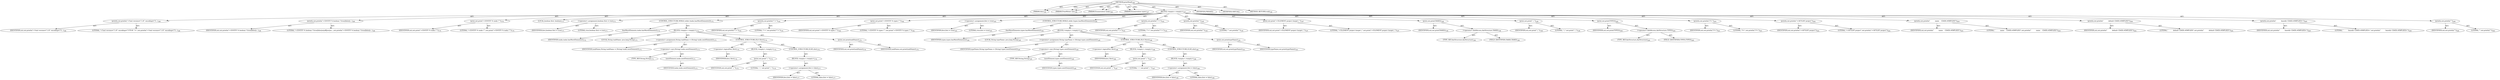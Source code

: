 digraph "printHead" {  
"111669149698" [label = <(METHOD,printHead)<SUB>166</SUB>> ]
"115964116997" [label = <(PARAM,this)<SUB>166</SUB>> ]
"115964116998" [label = <(PARAM,PrintWriter out)<SUB>166</SUB>> ]
"115964116999" [label = <(PARAM,Enumeration tasks)<SUB>166</SUB>> ]
"115964117000" [label = <(PARAM,Enumeration types)<SUB>167</SUB>> ]
"25769803792" [label = <(BLOCK,&lt;empty&gt;,&lt;empty&gt;)<SUB>167</SUB>> ]
"30064771145" [label = <(println,out.println(&quot;&lt;?xml version=\&quot;1.0\&quot; encoding=\&quot;U...)<SUB>168</SUB>> ]
"68719476797" [label = <(IDENTIFIER,out,out.println(&quot;&lt;?xml version=\&quot;1.0\&quot; encoding=\&quot;U...)<SUB>168</SUB>> ]
"90194313222" [label = <(LITERAL,&quot;&lt;?xml version=\&quot;1.0\&quot; encoding=\&quot;UTF-8\&quot; ?&gt;&quot;,out.println(&quot;&lt;?xml version=\&quot;1.0\&quot; encoding=\&quot;U...)<SUB>168</SUB>> ]
"30064771146" [label = <(println,out.println(&quot;&lt;!ENTITY % boolean \&quot;(true|false|o...)<SUB>169</SUB>> ]
"68719476798" [label = <(IDENTIFIER,out,out.println(&quot;&lt;!ENTITY % boolean \&quot;(true|false|o...)<SUB>169</SUB>> ]
"90194313223" [label = <(LITERAL,&quot;&lt;!ENTITY % boolean \&quot;(true|false|on|off|yes|no...,out.println(&quot;&lt;!ENTITY % boolean \&quot;(true|false|o...)<SUB>169</SUB>> ]
"30064771147" [label = <(print,out.print(&quot;&lt;!ENTITY % tasks \&quot;&quot;))<SUB>170</SUB>> ]
"68719476799" [label = <(IDENTIFIER,out,out.print(&quot;&lt;!ENTITY % tasks \&quot;&quot;))<SUB>170</SUB>> ]
"90194313224" [label = <(LITERAL,&quot;&lt;!ENTITY % tasks \&quot;&quot;,out.print(&quot;&lt;!ENTITY % tasks \&quot;&quot;))<SUB>170</SUB>> ]
"94489280522" [label = <(LOCAL,boolean first: boolean)<SUB>171</SUB>> ]
"30064771148" [label = <(&lt;operator&gt;.assignment,boolean first = true)<SUB>171</SUB>> ]
"68719476800" [label = <(IDENTIFIER,first,boolean first = true)<SUB>171</SUB>> ]
"90194313225" [label = <(LITERAL,true,boolean first = true)<SUB>171</SUB>> ]
"47244640265" [label = <(CONTROL_STRUCTURE,WHILE,while (tasks.hasMoreElements()))<SUB>172</SUB>> ]
"30064771149" [label = <(hasMoreElements,tasks.hasMoreElements())<SUB>172</SUB>> ]
"68719476801" [label = <(IDENTIFIER,tasks,tasks.hasMoreElements())<SUB>172</SUB>> ]
"25769803793" [label = <(BLOCK,&lt;empty&gt;,&lt;empty&gt;)<SUB>172</SUB>> ]
"94489280523" [label = <(LOCAL,String taskName: java.lang.String)<SUB>173</SUB>> ]
"30064771150" [label = <(&lt;operator&gt;.assignment,String taskName = (String) tasks.nextElement())<SUB>173</SUB>> ]
"68719476802" [label = <(IDENTIFIER,taskName,String taskName = (String) tasks.nextElement())<SUB>173</SUB>> ]
"30064771151" [label = <(&lt;operator&gt;.cast,(String) tasks.nextElement())<SUB>173</SUB>> ]
"180388626436" [label = <(TYPE_REF,String,String)<SUB>173</SUB>> ]
"30064771152" [label = <(nextElement,tasks.nextElement())<SUB>173</SUB>> ]
"68719476803" [label = <(IDENTIFIER,tasks,tasks.nextElement())<SUB>173</SUB>> ]
"47244640266" [label = <(CONTROL_STRUCTURE,IF,if (!first))<SUB>174</SUB>> ]
"30064771153" [label = <(&lt;operator&gt;.logicalNot,!first)<SUB>174</SUB>> ]
"68719476804" [label = <(IDENTIFIER,first,!first)<SUB>174</SUB>> ]
"25769803794" [label = <(BLOCK,&lt;empty&gt;,&lt;empty&gt;)<SUB>174</SUB>> ]
"30064771154" [label = <(print,out.print(&quot; | &quot;))<SUB>175</SUB>> ]
"68719476805" [label = <(IDENTIFIER,out,out.print(&quot; | &quot;))<SUB>175</SUB>> ]
"90194313226" [label = <(LITERAL,&quot; | &quot;,out.print(&quot; | &quot;))<SUB>175</SUB>> ]
"47244640267" [label = <(CONTROL_STRUCTURE,ELSE,else)<SUB>176</SUB>> ]
"25769803795" [label = <(BLOCK,&lt;empty&gt;,&lt;empty&gt;)<SUB>176</SUB>> ]
"30064771155" [label = <(&lt;operator&gt;.assignment,first = false)<SUB>177</SUB>> ]
"68719476806" [label = <(IDENTIFIER,first,first = false)<SUB>177</SUB>> ]
"90194313227" [label = <(LITERAL,false,first = false)<SUB>177</SUB>> ]
"30064771156" [label = <(print,out.print(taskName))<SUB>179</SUB>> ]
"68719476807" [label = <(IDENTIFIER,out,out.print(taskName))<SUB>179</SUB>> ]
"68719476808" [label = <(IDENTIFIER,taskName,out.print(taskName))<SUB>179</SUB>> ]
"30064771157" [label = <(println,out.println(&quot;\&quot;&gt;&quot;))<SUB>181</SUB>> ]
"68719476809" [label = <(IDENTIFIER,out,out.println(&quot;\&quot;&gt;&quot;))<SUB>181</SUB>> ]
"90194313228" [label = <(LITERAL,&quot;\&quot;&gt;&quot;,out.println(&quot;\&quot;&gt;&quot;))<SUB>181</SUB>> ]
"30064771158" [label = <(print,out.print(&quot;&lt;!ENTITY % types \&quot;&quot;))<SUB>182</SUB>> ]
"68719476810" [label = <(IDENTIFIER,out,out.print(&quot;&lt;!ENTITY % types \&quot;&quot;))<SUB>182</SUB>> ]
"90194313229" [label = <(LITERAL,&quot;&lt;!ENTITY % types \&quot;&quot;,out.print(&quot;&lt;!ENTITY % types \&quot;&quot;))<SUB>182</SUB>> ]
"30064771159" [label = <(&lt;operator&gt;.assignment,first = true)<SUB>183</SUB>> ]
"68719476811" [label = <(IDENTIFIER,first,first = true)<SUB>183</SUB>> ]
"90194313230" [label = <(LITERAL,true,first = true)<SUB>183</SUB>> ]
"47244640268" [label = <(CONTROL_STRUCTURE,WHILE,while (types.hasMoreElements()))<SUB>184</SUB>> ]
"30064771160" [label = <(hasMoreElements,types.hasMoreElements())<SUB>184</SUB>> ]
"68719476812" [label = <(IDENTIFIER,types,types.hasMoreElements())<SUB>184</SUB>> ]
"25769803796" [label = <(BLOCK,&lt;empty&gt;,&lt;empty&gt;)<SUB>184</SUB>> ]
"94489280524" [label = <(LOCAL,String typeName: java.lang.String)<SUB>185</SUB>> ]
"30064771161" [label = <(&lt;operator&gt;.assignment,String typeName = (String) types.nextElement())<SUB>185</SUB>> ]
"68719476813" [label = <(IDENTIFIER,typeName,String typeName = (String) types.nextElement())<SUB>185</SUB>> ]
"30064771162" [label = <(&lt;operator&gt;.cast,(String) types.nextElement())<SUB>185</SUB>> ]
"180388626437" [label = <(TYPE_REF,String,String)<SUB>185</SUB>> ]
"30064771163" [label = <(nextElement,types.nextElement())<SUB>185</SUB>> ]
"68719476814" [label = <(IDENTIFIER,types,types.nextElement())<SUB>185</SUB>> ]
"47244640269" [label = <(CONTROL_STRUCTURE,IF,if (!first))<SUB>186</SUB>> ]
"30064771164" [label = <(&lt;operator&gt;.logicalNot,!first)<SUB>186</SUB>> ]
"68719476815" [label = <(IDENTIFIER,first,!first)<SUB>186</SUB>> ]
"25769803797" [label = <(BLOCK,&lt;empty&gt;,&lt;empty&gt;)<SUB>186</SUB>> ]
"30064771165" [label = <(print,out.print(&quot; | &quot;))<SUB>187</SUB>> ]
"68719476816" [label = <(IDENTIFIER,out,out.print(&quot; | &quot;))<SUB>187</SUB>> ]
"90194313231" [label = <(LITERAL,&quot; | &quot;,out.print(&quot; | &quot;))<SUB>187</SUB>> ]
"47244640270" [label = <(CONTROL_STRUCTURE,ELSE,else)<SUB>188</SUB>> ]
"25769803798" [label = <(BLOCK,&lt;empty&gt;,&lt;empty&gt;)<SUB>188</SUB>> ]
"30064771166" [label = <(&lt;operator&gt;.assignment,first = false)<SUB>189</SUB>> ]
"68719476817" [label = <(IDENTIFIER,first,first = false)<SUB>189</SUB>> ]
"90194313232" [label = <(LITERAL,false,first = false)<SUB>189</SUB>> ]
"30064771167" [label = <(print,out.print(typeName))<SUB>191</SUB>> ]
"68719476818" [label = <(IDENTIFIER,out,out.print(typeName))<SUB>191</SUB>> ]
"68719476819" [label = <(IDENTIFIER,typeName,out.print(typeName))<SUB>191</SUB>> ]
"30064771168" [label = <(println,out.println(&quot;\&quot;&gt;&quot;))<SUB>193</SUB>> ]
"68719476820" [label = <(IDENTIFIER,out,out.println(&quot;\&quot;&gt;&quot;))<SUB>193</SUB>> ]
"90194313233" [label = <(LITERAL,&quot;\&quot;&gt;&quot;,out.println(&quot;\&quot;&gt;&quot;))<SUB>193</SUB>> ]
"30064771169" [label = <(println,out.println(&quot;&quot;))<SUB>195</SUB>> ]
"68719476821" [label = <(IDENTIFIER,out,out.println(&quot;&quot;))<SUB>195</SUB>> ]
"90194313234" [label = <(LITERAL,&quot;&quot;,out.println(&quot;&quot;))<SUB>195</SUB>> ]
"30064771170" [label = <(print,out.print(&quot;&lt;!ELEMENT project (target | &quot;))<SUB>197</SUB>> ]
"68719476822" [label = <(IDENTIFIER,out,out.print(&quot;&lt;!ELEMENT project (target | &quot;))<SUB>197</SUB>> ]
"90194313235" [label = <(LITERAL,&quot;&lt;!ELEMENT project (target | &quot;,out.print(&quot;&lt;!ELEMENT project (target | &quot;))<SUB>197</SUB>> ]
"30064771171" [label = <(print,out.print(TASKS))<SUB>198</SUB>> ]
"68719476823" [label = <(IDENTIFIER,out,out.print(TASKS))<SUB>198</SUB>> ]
"30064771172" [label = <(&lt;operator&gt;.fieldAccess,AntStructure.TASKS)<SUB>198</SUB>> ]
"180388626438" [label = <(TYPE_REF,AntStructure,AntStructure)<SUB>198</SUB>> ]
"55834574854" [label = <(FIELD_IDENTIFIER,TASKS,TASKS)<SUB>198</SUB>> ]
"30064771173" [label = <(print,out.print(&quot; | &quot;))<SUB>199</SUB>> ]
"68719476824" [label = <(IDENTIFIER,out,out.print(&quot; | &quot;))<SUB>199</SUB>> ]
"90194313236" [label = <(LITERAL,&quot; | &quot;,out.print(&quot; | &quot;))<SUB>199</SUB>> ]
"30064771174" [label = <(print,out.print(TYPES))<SUB>200</SUB>> ]
"68719476825" [label = <(IDENTIFIER,out,out.print(TYPES))<SUB>200</SUB>> ]
"30064771175" [label = <(&lt;operator&gt;.fieldAccess,AntStructure.TYPES)<SUB>200</SUB>> ]
"180388626439" [label = <(TYPE_REF,AntStructure,AntStructure)<SUB>200</SUB>> ]
"55834574855" [label = <(FIELD_IDENTIFIER,TYPES,TYPES)<SUB>200</SUB>> ]
"30064771176" [label = <(println,out.println(&quot;)*&gt;&quot;))<SUB>201</SUB>> ]
"68719476826" [label = <(IDENTIFIER,out,out.println(&quot;)*&gt;&quot;))<SUB>201</SUB>> ]
"90194313237" [label = <(LITERAL,&quot;)*&gt;&quot;,out.println(&quot;)*&gt;&quot;))<SUB>201</SUB>> ]
"30064771177" [label = <(println,out.println(&quot;&lt;!ATTLIST project&quot;))<SUB>202</SUB>> ]
"68719476827" [label = <(IDENTIFIER,out,out.println(&quot;&lt;!ATTLIST project&quot;))<SUB>202</SUB>> ]
"90194313238" [label = <(LITERAL,&quot;&lt;!ATTLIST project&quot;,out.println(&quot;&lt;!ATTLIST project&quot;))<SUB>202</SUB>> ]
"30064771178" [label = <(println,out.println(&quot;          name    CDATA #IMPLIED&quot;))<SUB>203</SUB>> ]
"68719476828" [label = <(IDENTIFIER,out,out.println(&quot;          name    CDATA #IMPLIED&quot;))<SUB>203</SUB>> ]
"90194313239" [label = <(LITERAL,&quot;          name    CDATA #IMPLIED&quot;,out.println(&quot;          name    CDATA #IMPLIED&quot;))<SUB>203</SUB>> ]
"30064771179" [label = <(println,out.println(&quot;          default CDATA #IMPLIED&quot;))<SUB>204</SUB>> ]
"68719476829" [label = <(IDENTIFIER,out,out.println(&quot;          default CDATA #IMPLIED&quot;))<SUB>204</SUB>> ]
"90194313240" [label = <(LITERAL,&quot;          default CDATA #IMPLIED&quot;,out.println(&quot;          default CDATA #IMPLIED&quot;))<SUB>204</SUB>> ]
"30064771180" [label = <(println,out.println(&quot;          basedir CDATA #IMPLIED&gt;&quot;))<SUB>205</SUB>> ]
"68719476830" [label = <(IDENTIFIER,out,out.println(&quot;          basedir CDATA #IMPLIED&gt;&quot;))<SUB>205</SUB>> ]
"90194313241" [label = <(LITERAL,&quot;          basedir CDATA #IMPLIED&gt;&quot;,out.println(&quot;          basedir CDATA #IMPLIED&gt;&quot;))<SUB>205</SUB>> ]
"30064771181" [label = <(println,out.println(&quot;&quot;))<SUB>206</SUB>> ]
"68719476831" [label = <(IDENTIFIER,out,out.println(&quot;&quot;))<SUB>206</SUB>> ]
"90194313242" [label = <(LITERAL,&quot;&quot;,out.println(&quot;&quot;))<SUB>206</SUB>> ]
"133143986189" [label = <(MODIFIER,PRIVATE)> ]
"133143986190" [label = <(MODIFIER,VIRTUAL)> ]
"128849018882" [label = <(METHOD_RETURN,void)<SUB>166</SUB>> ]
  "111669149698" -> "115964116997"  [ label = "AST: "] 
  "111669149698" -> "115964116998"  [ label = "AST: "] 
  "111669149698" -> "115964116999"  [ label = "AST: "] 
  "111669149698" -> "115964117000"  [ label = "AST: "] 
  "111669149698" -> "25769803792"  [ label = "AST: "] 
  "111669149698" -> "133143986189"  [ label = "AST: "] 
  "111669149698" -> "133143986190"  [ label = "AST: "] 
  "111669149698" -> "128849018882"  [ label = "AST: "] 
  "25769803792" -> "30064771145"  [ label = "AST: "] 
  "25769803792" -> "30064771146"  [ label = "AST: "] 
  "25769803792" -> "30064771147"  [ label = "AST: "] 
  "25769803792" -> "94489280522"  [ label = "AST: "] 
  "25769803792" -> "30064771148"  [ label = "AST: "] 
  "25769803792" -> "47244640265"  [ label = "AST: "] 
  "25769803792" -> "30064771157"  [ label = "AST: "] 
  "25769803792" -> "30064771158"  [ label = "AST: "] 
  "25769803792" -> "30064771159"  [ label = "AST: "] 
  "25769803792" -> "47244640268"  [ label = "AST: "] 
  "25769803792" -> "30064771168"  [ label = "AST: "] 
  "25769803792" -> "30064771169"  [ label = "AST: "] 
  "25769803792" -> "30064771170"  [ label = "AST: "] 
  "25769803792" -> "30064771171"  [ label = "AST: "] 
  "25769803792" -> "30064771173"  [ label = "AST: "] 
  "25769803792" -> "30064771174"  [ label = "AST: "] 
  "25769803792" -> "30064771176"  [ label = "AST: "] 
  "25769803792" -> "30064771177"  [ label = "AST: "] 
  "25769803792" -> "30064771178"  [ label = "AST: "] 
  "25769803792" -> "30064771179"  [ label = "AST: "] 
  "25769803792" -> "30064771180"  [ label = "AST: "] 
  "25769803792" -> "30064771181"  [ label = "AST: "] 
  "30064771145" -> "68719476797"  [ label = "AST: "] 
  "30064771145" -> "90194313222"  [ label = "AST: "] 
  "30064771146" -> "68719476798"  [ label = "AST: "] 
  "30064771146" -> "90194313223"  [ label = "AST: "] 
  "30064771147" -> "68719476799"  [ label = "AST: "] 
  "30064771147" -> "90194313224"  [ label = "AST: "] 
  "30064771148" -> "68719476800"  [ label = "AST: "] 
  "30064771148" -> "90194313225"  [ label = "AST: "] 
  "47244640265" -> "30064771149"  [ label = "AST: "] 
  "47244640265" -> "25769803793"  [ label = "AST: "] 
  "30064771149" -> "68719476801"  [ label = "AST: "] 
  "25769803793" -> "94489280523"  [ label = "AST: "] 
  "25769803793" -> "30064771150"  [ label = "AST: "] 
  "25769803793" -> "47244640266"  [ label = "AST: "] 
  "25769803793" -> "30064771156"  [ label = "AST: "] 
  "30064771150" -> "68719476802"  [ label = "AST: "] 
  "30064771150" -> "30064771151"  [ label = "AST: "] 
  "30064771151" -> "180388626436"  [ label = "AST: "] 
  "30064771151" -> "30064771152"  [ label = "AST: "] 
  "30064771152" -> "68719476803"  [ label = "AST: "] 
  "47244640266" -> "30064771153"  [ label = "AST: "] 
  "47244640266" -> "25769803794"  [ label = "AST: "] 
  "47244640266" -> "47244640267"  [ label = "AST: "] 
  "30064771153" -> "68719476804"  [ label = "AST: "] 
  "25769803794" -> "30064771154"  [ label = "AST: "] 
  "30064771154" -> "68719476805"  [ label = "AST: "] 
  "30064771154" -> "90194313226"  [ label = "AST: "] 
  "47244640267" -> "25769803795"  [ label = "AST: "] 
  "25769803795" -> "30064771155"  [ label = "AST: "] 
  "30064771155" -> "68719476806"  [ label = "AST: "] 
  "30064771155" -> "90194313227"  [ label = "AST: "] 
  "30064771156" -> "68719476807"  [ label = "AST: "] 
  "30064771156" -> "68719476808"  [ label = "AST: "] 
  "30064771157" -> "68719476809"  [ label = "AST: "] 
  "30064771157" -> "90194313228"  [ label = "AST: "] 
  "30064771158" -> "68719476810"  [ label = "AST: "] 
  "30064771158" -> "90194313229"  [ label = "AST: "] 
  "30064771159" -> "68719476811"  [ label = "AST: "] 
  "30064771159" -> "90194313230"  [ label = "AST: "] 
  "47244640268" -> "30064771160"  [ label = "AST: "] 
  "47244640268" -> "25769803796"  [ label = "AST: "] 
  "30064771160" -> "68719476812"  [ label = "AST: "] 
  "25769803796" -> "94489280524"  [ label = "AST: "] 
  "25769803796" -> "30064771161"  [ label = "AST: "] 
  "25769803796" -> "47244640269"  [ label = "AST: "] 
  "25769803796" -> "30064771167"  [ label = "AST: "] 
  "30064771161" -> "68719476813"  [ label = "AST: "] 
  "30064771161" -> "30064771162"  [ label = "AST: "] 
  "30064771162" -> "180388626437"  [ label = "AST: "] 
  "30064771162" -> "30064771163"  [ label = "AST: "] 
  "30064771163" -> "68719476814"  [ label = "AST: "] 
  "47244640269" -> "30064771164"  [ label = "AST: "] 
  "47244640269" -> "25769803797"  [ label = "AST: "] 
  "47244640269" -> "47244640270"  [ label = "AST: "] 
  "30064771164" -> "68719476815"  [ label = "AST: "] 
  "25769803797" -> "30064771165"  [ label = "AST: "] 
  "30064771165" -> "68719476816"  [ label = "AST: "] 
  "30064771165" -> "90194313231"  [ label = "AST: "] 
  "47244640270" -> "25769803798"  [ label = "AST: "] 
  "25769803798" -> "30064771166"  [ label = "AST: "] 
  "30064771166" -> "68719476817"  [ label = "AST: "] 
  "30064771166" -> "90194313232"  [ label = "AST: "] 
  "30064771167" -> "68719476818"  [ label = "AST: "] 
  "30064771167" -> "68719476819"  [ label = "AST: "] 
  "30064771168" -> "68719476820"  [ label = "AST: "] 
  "30064771168" -> "90194313233"  [ label = "AST: "] 
  "30064771169" -> "68719476821"  [ label = "AST: "] 
  "30064771169" -> "90194313234"  [ label = "AST: "] 
  "30064771170" -> "68719476822"  [ label = "AST: "] 
  "30064771170" -> "90194313235"  [ label = "AST: "] 
  "30064771171" -> "68719476823"  [ label = "AST: "] 
  "30064771171" -> "30064771172"  [ label = "AST: "] 
  "30064771172" -> "180388626438"  [ label = "AST: "] 
  "30064771172" -> "55834574854"  [ label = "AST: "] 
  "30064771173" -> "68719476824"  [ label = "AST: "] 
  "30064771173" -> "90194313236"  [ label = "AST: "] 
  "30064771174" -> "68719476825"  [ label = "AST: "] 
  "30064771174" -> "30064771175"  [ label = "AST: "] 
  "30064771175" -> "180388626439"  [ label = "AST: "] 
  "30064771175" -> "55834574855"  [ label = "AST: "] 
  "30064771176" -> "68719476826"  [ label = "AST: "] 
  "30064771176" -> "90194313237"  [ label = "AST: "] 
  "30064771177" -> "68719476827"  [ label = "AST: "] 
  "30064771177" -> "90194313238"  [ label = "AST: "] 
  "30064771178" -> "68719476828"  [ label = "AST: "] 
  "30064771178" -> "90194313239"  [ label = "AST: "] 
  "30064771179" -> "68719476829"  [ label = "AST: "] 
  "30064771179" -> "90194313240"  [ label = "AST: "] 
  "30064771180" -> "68719476830"  [ label = "AST: "] 
  "30064771180" -> "90194313241"  [ label = "AST: "] 
  "30064771181" -> "68719476831"  [ label = "AST: "] 
  "30064771181" -> "90194313242"  [ label = "AST: "] 
  "111669149698" -> "115964116997"  [ label = "DDG: "] 
  "111669149698" -> "115964116998"  [ label = "DDG: "] 
  "111669149698" -> "115964116999"  [ label = "DDG: "] 
  "111669149698" -> "115964117000"  [ label = "DDG: "] 
}
